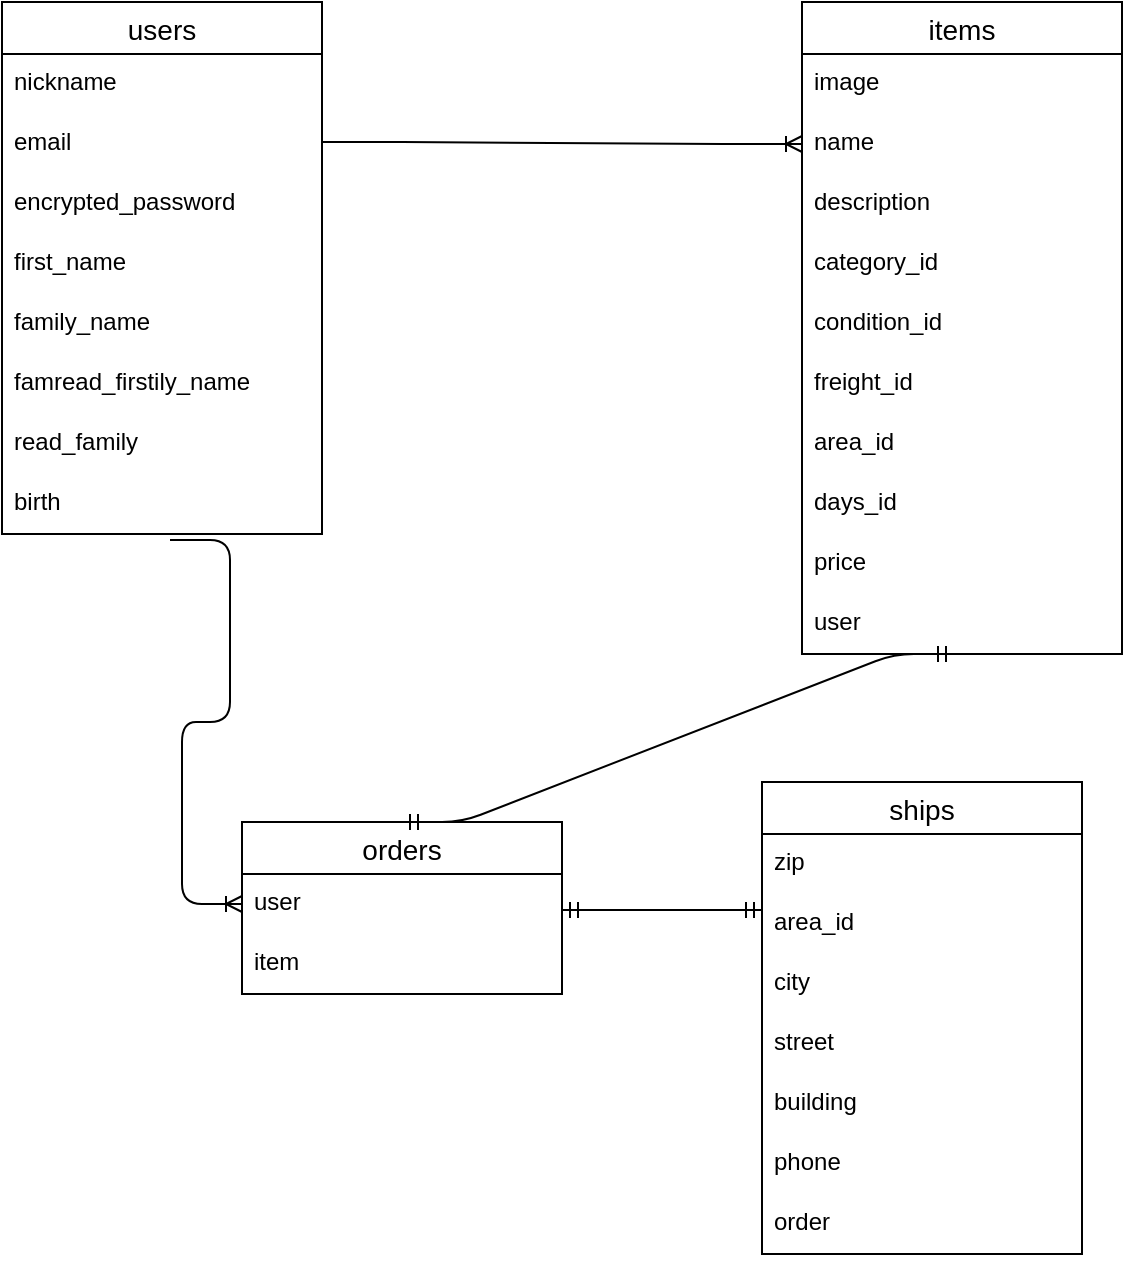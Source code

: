<mxfile>
    <diagram id="KW58UW2e934rGyVkiSam" name="ページ1">
        <mxGraphModel dx="1208" dy="830" grid="1" gridSize="10" guides="1" tooltips="1" connect="1" arrows="1" fold="1" page="1" pageScale="1" pageWidth="827" pageHeight="1169" math="0" shadow="0">
            <root>
                <mxCell id="0"/>
                <mxCell id="1" parent="0"/>
                <mxCell id="kjFW1gNks--S1kX3RG9J-20" value="users" style="swimlane;fontStyle=0;childLayout=stackLayout;horizontal=1;startSize=26;horizontalStack=0;resizeParent=1;resizeParentMax=0;resizeLast=0;collapsible=1;marginBottom=0;align=center;fontSize=14;" vertex="1" parent="1">
                    <mxGeometry x="40" y="40" width="160" height="266" as="geometry"/>
                </mxCell>
                <mxCell id="kjFW1gNks--S1kX3RG9J-22" value="nickname" style="text;strokeColor=none;fillColor=none;spacingLeft=4;spacingRight=4;overflow=hidden;rotatable=0;points=[[0,0.5],[1,0.5]];portConstraint=eastwest;fontSize=12;" vertex="1" parent="kjFW1gNks--S1kX3RG9J-20">
                    <mxGeometry y="26" width="160" height="30" as="geometry"/>
                </mxCell>
                <mxCell id="kjFW1gNks--S1kX3RG9J-23" value="email" style="text;strokeColor=none;fillColor=none;spacingLeft=4;spacingRight=4;overflow=hidden;rotatable=0;points=[[0,0.5],[1,0.5]];portConstraint=eastwest;fontSize=12;" vertex="1" parent="kjFW1gNks--S1kX3RG9J-20">
                    <mxGeometry y="56" width="160" height="30" as="geometry"/>
                </mxCell>
                <mxCell id="kjFW1gNks--S1kX3RG9J-26" value="encrypted_password" style="text;strokeColor=none;fillColor=none;spacingLeft=4;spacingRight=4;overflow=hidden;rotatable=0;points=[[0,0.5],[1,0.5]];portConstraint=eastwest;fontSize=12;" vertex="1" parent="kjFW1gNks--S1kX3RG9J-20">
                    <mxGeometry y="86" width="160" height="30" as="geometry"/>
                </mxCell>
                <mxCell id="kjFW1gNks--S1kX3RG9J-63" value="first_name" style="text;strokeColor=none;fillColor=none;spacingLeft=4;spacingRight=4;overflow=hidden;rotatable=0;points=[[0,0.5],[1,0.5]];portConstraint=eastwest;fontSize=12;" vertex="1" parent="kjFW1gNks--S1kX3RG9J-20">
                    <mxGeometry y="116" width="160" height="30" as="geometry"/>
                </mxCell>
                <mxCell id="kjFW1gNks--S1kX3RG9J-64" value="family_name " style="text;strokeColor=none;fillColor=none;spacingLeft=4;spacingRight=4;overflow=hidden;rotatable=0;points=[[0,0.5],[1,0.5]];portConstraint=eastwest;fontSize=12;" vertex="1" parent="kjFW1gNks--S1kX3RG9J-20">
                    <mxGeometry y="146" width="160" height="30" as="geometry"/>
                </mxCell>
                <mxCell id="kjFW1gNks--S1kX3RG9J-65" value="famread_firstily_name" style="text;strokeColor=none;fillColor=none;spacingLeft=4;spacingRight=4;overflow=hidden;rotatable=0;points=[[0,0.5],[1,0.5]];portConstraint=eastwest;fontSize=12;" vertex="1" parent="kjFW1gNks--S1kX3RG9J-20">
                    <mxGeometry y="176" width="160" height="30" as="geometry"/>
                </mxCell>
                <mxCell id="kjFW1gNks--S1kX3RG9J-66" value="read_family " style="text;strokeColor=none;fillColor=none;spacingLeft=4;spacingRight=4;overflow=hidden;rotatable=0;points=[[0,0.5],[1,0.5]];portConstraint=eastwest;fontSize=12;" vertex="1" parent="kjFW1gNks--S1kX3RG9J-20">
                    <mxGeometry y="206" width="160" height="30" as="geometry"/>
                </mxCell>
                <mxCell id="kjFW1gNks--S1kX3RG9J-67" value="birth" style="text;strokeColor=none;fillColor=none;spacingLeft=4;spacingRight=4;overflow=hidden;rotatable=0;points=[[0,0.5],[1,0.5]];portConstraint=eastwest;fontSize=12;" vertex="1" parent="kjFW1gNks--S1kX3RG9J-20">
                    <mxGeometry y="236" width="160" height="30" as="geometry"/>
                </mxCell>
                <mxCell id="kjFW1gNks--S1kX3RG9J-27" value="items" style="swimlane;fontStyle=0;childLayout=stackLayout;horizontal=1;startSize=26;horizontalStack=0;resizeParent=1;resizeParentMax=0;resizeLast=0;collapsible=1;marginBottom=0;align=center;fontSize=14;" vertex="1" parent="1">
                    <mxGeometry x="440" y="40" width="160" height="326" as="geometry"/>
                </mxCell>
                <mxCell id="kjFW1gNks--S1kX3RG9J-28" value="image" style="text;strokeColor=none;fillColor=none;spacingLeft=4;spacingRight=4;overflow=hidden;rotatable=0;points=[[0,0.5],[1,0.5]];portConstraint=eastwest;fontSize=12;" vertex="1" parent="kjFW1gNks--S1kX3RG9J-27">
                    <mxGeometry y="26" width="160" height="30" as="geometry"/>
                </mxCell>
                <mxCell id="kjFW1gNks--S1kX3RG9J-29" value="name" style="text;strokeColor=none;fillColor=none;spacingLeft=4;spacingRight=4;overflow=hidden;rotatable=0;points=[[0,0.5],[1,0.5]];portConstraint=eastwest;fontSize=12;" vertex="1" parent="kjFW1gNks--S1kX3RG9J-27">
                    <mxGeometry y="56" width="160" height="30" as="geometry"/>
                </mxCell>
                <mxCell id="kjFW1gNks--S1kX3RG9J-31" value="description" style="text;strokeColor=none;fillColor=none;spacingLeft=4;spacingRight=4;overflow=hidden;rotatable=0;points=[[0,0.5],[1,0.5]];portConstraint=eastwest;fontSize=12;" vertex="1" parent="kjFW1gNks--S1kX3RG9J-27">
                    <mxGeometry y="86" width="160" height="30" as="geometry"/>
                </mxCell>
                <mxCell id="kjFW1gNks--S1kX3RG9J-32" value="category_id" style="text;strokeColor=none;fillColor=none;spacingLeft=4;spacingRight=4;overflow=hidden;rotatable=0;points=[[0,0.5],[1,0.5]];portConstraint=eastwest;fontSize=12;" vertex="1" parent="kjFW1gNks--S1kX3RG9J-27">
                    <mxGeometry y="116" width="160" height="30" as="geometry"/>
                </mxCell>
                <mxCell id="kjFW1gNks--S1kX3RG9J-33" value="condition_id" style="text;strokeColor=none;fillColor=none;spacingLeft=4;spacingRight=4;overflow=hidden;rotatable=0;points=[[0,0.5],[1,0.5]];portConstraint=eastwest;fontSize=12;" vertex="1" parent="kjFW1gNks--S1kX3RG9J-27">
                    <mxGeometry y="146" width="160" height="30" as="geometry"/>
                </mxCell>
                <mxCell id="kjFW1gNks--S1kX3RG9J-34" value="freight_id" style="text;strokeColor=none;fillColor=none;spacingLeft=4;spacingRight=4;overflow=hidden;rotatable=0;points=[[0,0.5],[1,0.5]];portConstraint=eastwest;fontSize=12;" vertex="1" parent="kjFW1gNks--S1kX3RG9J-27">
                    <mxGeometry y="176" width="160" height="30" as="geometry"/>
                </mxCell>
                <mxCell id="kjFW1gNks--S1kX3RG9J-35" value="area_id" style="text;strokeColor=none;fillColor=none;spacingLeft=4;spacingRight=4;overflow=hidden;rotatable=0;points=[[0,0.5],[1,0.5]];portConstraint=eastwest;fontSize=12;" vertex="1" parent="kjFW1gNks--S1kX3RG9J-27">
                    <mxGeometry y="206" width="160" height="30" as="geometry"/>
                </mxCell>
                <mxCell id="kjFW1gNks--S1kX3RG9J-36" value="days_id" style="text;strokeColor=none;fillColor=none;spacingLeft=4;spacingRight=4;overflow=hidden;rotatable=0;points=[[0,0.5],[1,0.5]];portConstraint=eastwest;fontSize=12;" vertex="1" parent="kjFW1gNks--S1kX3RG9J-27">
                    <mxGeometry y="236" width="160" height="30" as="geometry"/>
                </mxCell>
                <mxCell id="kjFW1gNks--S1kX3RG9J-37" value="price " style="text;strokeColor=none;fillColor=none;spacingLeft=4;spacingRight=4;overflow=hidden;rotatable=0;points=[[0,0.5],[1,0.5]];portConstraint=eastwest;fontSize=12;" vertex="1" parent="kjFW1gNks--S1kX3RG9J-27">
                    <mxGeometry y="266" width="160" height="30" as="geometry"/>
                </mxCell>
                <mxCell id="kjFW1gNks--S1kX3RG9J-38" value="user " style="text;strokeColor=none;fillColor=none;spacingLeft=4;spacingRight=4;overflow=hidden;rotatable=0;points=[[0,0.5],[1,0.5]];portConstraint=eastwest;fontSize=12;" vertex="1" parent="kjFW1gNks--S1kX3RG9J-27">
                    <mxGeometry y="296" width="160" height="30" as="geometry"/>
                </mxCell>
                <mxCell id="kjFW1gNks--S1kX3RG9J-46" value="orders" style="swimlane;fontStyle=0;childLayout=stackLayout;horizontal=1;startSize=26;horizontalStack=0;resizeParent=1;resizeParentMax=0;resizeLast=0;collapsible=1;marginBottom=0;align=center;fontSize=14;" vertex="1" parent="1">
                    <mxGeometry x="160" y="450" width="160" height="86" as="geometry"/>
                </mxCell>
                <mxCell id="kjFW1gNks--S1kX3RG9J-47" value="user" style="text;strokeColor=none;fillColor=none;spacingLeft=4;spacingRight=4;overflow=hidden;rotatable=0;points=[[0,0.5],[1,0.5]];portConstraint=eastwest;fontSize=12;" vertex="1" parent="kjFW1gNks--S1kX3RG9J-46">
                    <mxGeometry y="26" width="160" height="30" as="geometry"/>
                </mxCell>
                <mxCell id="kjFW1gNks--S1kX3RG9J-48" value="item" style="text;strokeColor=none;fillColor=none;spacingLeft=4;spacingRight=4;overflow=hidden;rotatable=0;points=[[0,0.5],[1,0.5]];portConstraint=eastwest;fontSize=12;" vertex="1" parent="kjFW1gNks--S1kX3RG9J-46">
                    <mxGeometry y="56" width="160" height="30" as="geometry"/>
                </mxCell>
                <mxCell id="kjFW1gNks--S1kX3RG9J-50" value="" style="edgeStyle=entityRelationEdgeStyle;fontSize=12;html=1;endArrow=ERoneToMany;entryX=0;entryY=0.5;entryDx=0;entryDy=0;" edge="1" parent="1" target="kjFW1gNks--S1kX3RG9J-29">
                    <mxGeometry width="100" height="100" relative="1" as="geometry">
                        <mxPoint x="200" y="110" as="sourcePoint"/>
                        <mxPoint x="300" y="10" as="targetPoint"/>
                    </mxGeometry>
                </mxCell>
                <mxCell id="kjFW1gNks--S1kX3RG9J-52" value="" style="edgeStyle=entityRelationEdgeStyle;fontSize=12;html=1;endArrow=ERmandOne;startArrow=ERmandOne;entryX=0.475;entryY=1;entryDx=0;entryDy=0;entryPerimeter=0;exitX=0.5;exitY=0;exitDx=0;exitDy=0;" edge="1" parent="1" source="kjFW1gNks--S1kX3RG9J-46" target="kjFW1gNks--S1kX3RG9J-38">
                    <mxGeometry width="100" height="100" relative="1" as="geometry">
                        <mxPoint x="450" y="290" as="sourcePoint"/>
                        <mxPoint x="550" y="190" as="targetPoint"/>
                    </mxGeometry>
                </mxCell>
                <mxCell id="kjFW1gNks--S1kX3RG9J-53" value="" style="edgeStyle=entityRelationEdgeStyle;fontSize=12;html=1;endArrow=ERoneToMany;entryX=0;entryY=0.5;entryDx=0;entryDy=0;exitX=0.525;exitY=1.1;exitDx=0;exitDy=0;exitPerimeter=0;" edge="1" parent="1" source="kjFW1gNks--S1kX3RG9J-67" target="kjFW1gNks--S1kX3RG9J-47">
                    <mxGeometry width="100" height="100" relative="1" as="geometry">
                        <mxPoint x="110" y="156" as="sourcePoint"/>
                        <mxPoint x="350" y="157" as="targetPoint"/>
                    </mxGeometry>
                </mxCell>
                <mxCell id="kjFW1gNks--S1kX3RG9J-54" value="" style="edgeStyle=entityRelationEdgeStyle;fontSize=12;html=1;endArrow=ERmandOne;startArrow=ERmandOne;exitX=0.5;exitY=0;exitDx=0;exitDy=0;" edge="1" parent="1">
                    <mxGeometry width="100" height="100" relative="1" as="geometry">
                        <mxPoint x="320" y="494" as="sourcePoint"/>
                        <mxPoint x="420" y="494" as="targetPoint"/>
                    </mxGeometry>
                </mxCell>
                <mxCell id="kjFW1gNks--S1kX3RG9J-55" value="ships" style="swimlane;fontStyle=0;childLayout=stackLayout;horizontal=1;startSize=26;horizontalStack=0;resizeParent=1;resizeParentMax=0;resizeLast=0;collapsible=1;marginBottom=0;align=center;fontSize=14;" vertex="1" parent="1">
                    <mxGeometry x="420" y="430" width="160" height="236" as="geometry"/>
                </mxCell>
                <mxCell id="kjFW1gNks--S1kX3RG9J-56" value="zip" style="text;strokeColor=none;fillColor=none;spacingLeft=4;spacingRight=4;overflow=hidden;rotatable=0;points=[[0,0.5],[1,0.5]];portConstraint=eastwest;fontSize=12;" vertex="1" parent="kjFW1gNks--S1kX3RG9J-55">
                    <mxGeometry y="26" width="160" height="30" as="geometry"/>
                </mxCell>
                <mxCell id="kjFW1gNks--S1kX3RG9J-57" value="area_id  " style="text;strokeColor=none;fillColor=none;spacingLeft=4;spacingRight=4;overflow=hidden;rotatable=0;points=[[0,0.5],[1,0.5]];portConstraint=eastwest;fontSize=12;" vertex="1" parent="kjFW1gNks--S1kX3RG9J-55">
                    <mxGeometry y="56" width="160" height="30" as="geometry"/>
                </mxCell>
                <mxCell id="kjFW1gNks--S1kX3RG9J-58" value="city" style="text;strokeColor=none;fillColor=none;spacingLeft=4;spacingRight=4;overflow=hidden;rotatable=0;points=[[0,0.5],[1,0.5]];portConstraint=eastwest;fontSize=12;" vertex="1" parent="kjFW1gNks--S1kX3RG9J-55">
                    <mxGeometry y="86" width="160" height="30" as="geometry"/>
                </mxCell>
                <mxCell id="kjFW1gNks--S1kX3RG9J-59" value="street" style="text;strokeColor=none;fillColor=none;spacingLeft=4;spacingRight=4;overflow=hidden;rotatable=0;points=[[0,0.5],[1,0.5]];portConstraint=eastwest;fontSize=12;" vertex="1" parent="kjFW1gNks--S1kX3RG9J-55">
                    <mxGeometry y="116" width="160" height="30" as="geometry"/>
                </mxCell>
                <mxCell id="kjFW1gNks--S1kX3RG9J-60" value="building " style="text;strokeColor=none;fillColor=none;spacingLeft=4;spacingRight=4;overflow=hidden;rotatable=0;points=[[0,0.5],[1,0.5]];portConstraint=eastwest;fontSize=12;" vertex="1" parent="kjFW1gNks--S1kX3RG9J-55">
                    <mxGeometry y="146" width="160" height="30" as="geometry"/>
                </mxCell>
                <mxCell id="kjFW1gNks--S1kX3RG9J-61" value="phone" style="text;strokeColor=none;fillColor=none;spacingLeft=4;spacingRight=4;overflow=hidden;rotatable=0;points=[[0,0.5],[1,0.5]];portConstraint=eastwest;fontSize=12;" vertex="1" parent="kjFW1gNks--S1kX3RG9J-55">
                    <mxGeometry y="176" width="160" height="30" as="geometry"/>
                </mxCell>
                <mxCell id="kjFW1gNks--S1kX3RG9J-62" value="order" style="text;strokeColor=none;fillColor=none;spacingLeft=4;spacingRight=4;overflow=hidden;rotatable=0;points=[[0,0.5],[1,0.5]];portConstraint=eastwest;fontSize=12;" vertex="1" parent="kjFW1gNks--S1kX3RG9J-55">
                    <mxGeometry y="206" width="160" height="30" as="geometry"/>
                </mxCell>
            </root>
        </mxGraphModel>
    </diagram>
</mxfile>
